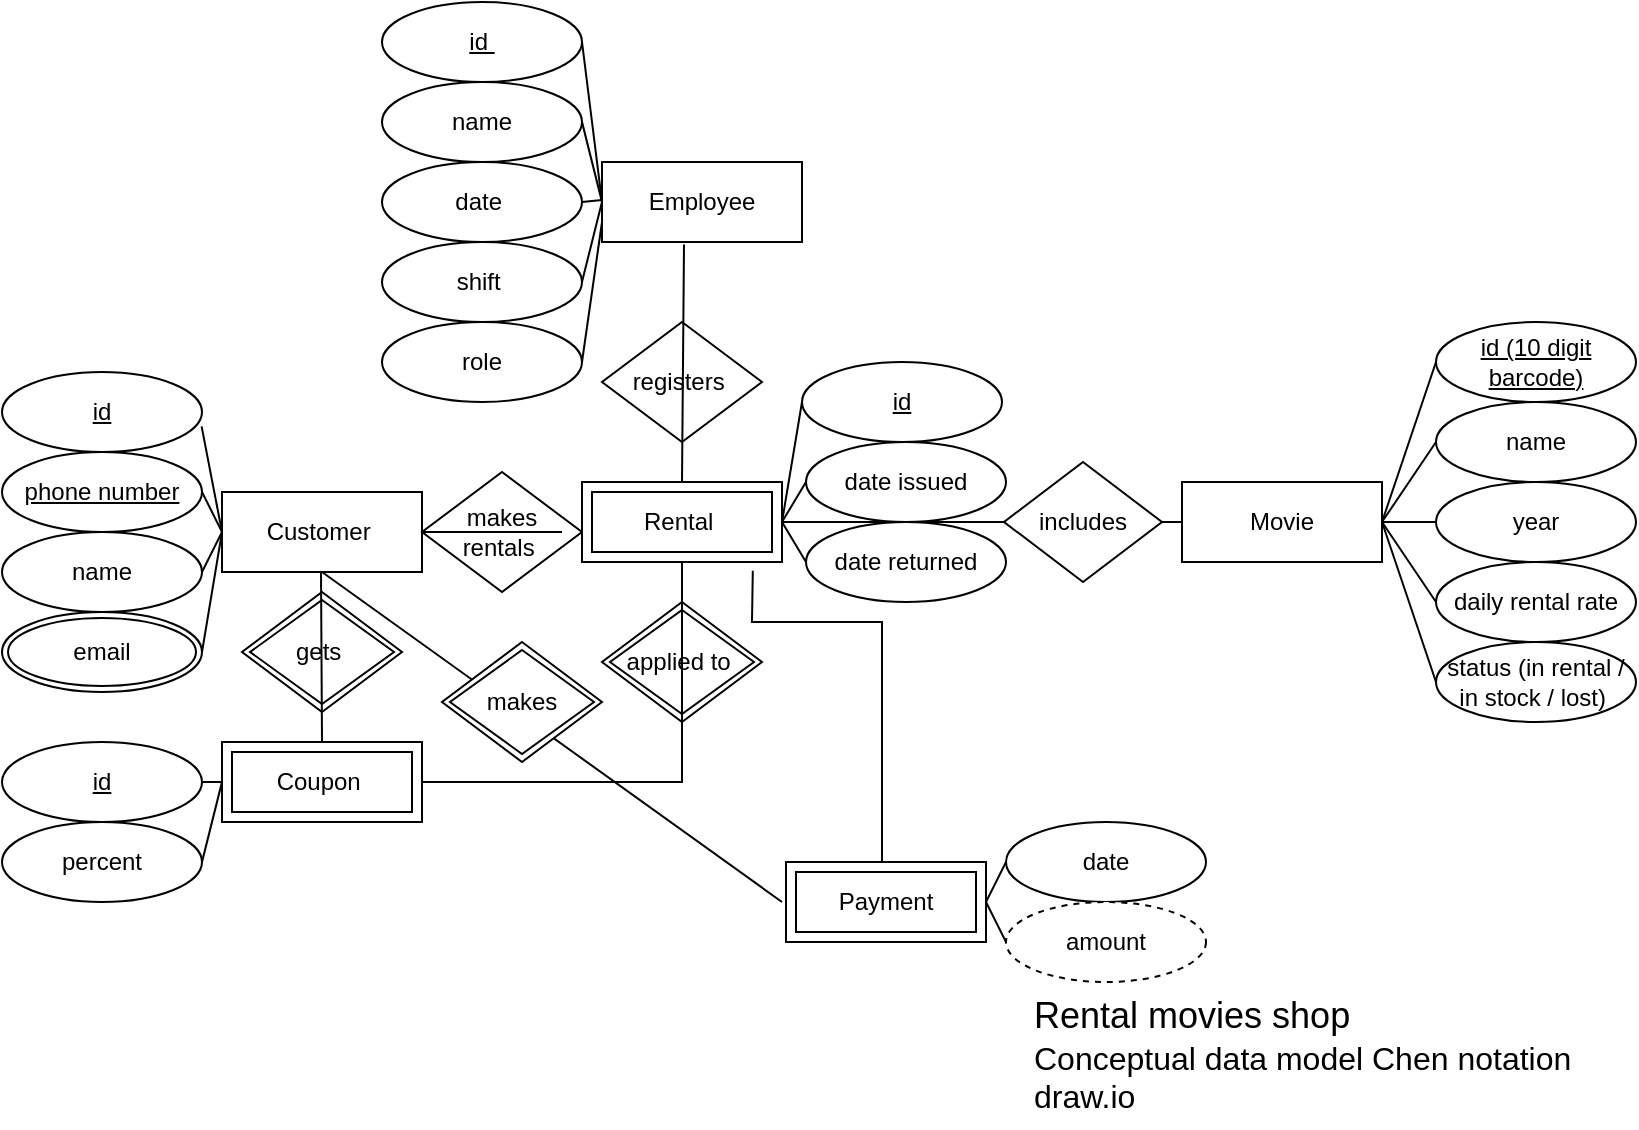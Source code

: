 <mxfile version="26.2.13">
  <diagram name="Page-1" id="b2G2cBfw3tKi4PA59Fiy">
    <mxGraphModel dx="1261" dy="535" grid="1" gridSize="10" guides="1" tooltips="1" connect="1" arrows="1" fold="1" page="1" pageScale="1" pageWidth="827" pageHeight="1169" math="0" shadow="0">
      <root>
        <mxCell id="0" />
        <mxCell id="1" parent="0" />
        <mxCell id="7OqduelqmPpx-q8XnIWb-1" value="Customer&amp;nbsp;" style="whiteSpace=wrap;html=1;align=center;" parent="1" vertex="1">
          <mxGeometry x="120" y="245" width="100" height="40" as="geometry" />
        </mxCell>
        <mxCell id="7OqduelqmPpx-q8XnIWb-2" value="Movie" style="whiteSpace=wrap;html=1;align=center;" parent="1" vertex="1">
          <mxGeometry x="600" y="240" width="100" height="40" as="geometry" />
        </mxCell>
        <mxCell id="7OqduelqmPpx-q8XnIWb-3" value="id" style="ellipse;whiteSpace=wrap;html=1;align=center;fontStyle=4;" parent="1" vertex="1">
          <mxGeometry x="10" y="185" width="100" height="40" as="geometry" />
        </mxCell>
        <mxCell id="7OqduelqmPpx-q8XnIWb-4" value="phone number" style="ellipse;whiteSpace=wrap;html=1;align=center;fontStyle=4;" parent="1" vertex="1">
          <mxGeometry x="10" y="225" width="100" height="40" as="geometry" />
        </mxCell>
        <mxCell id="7OqduelqmPpx-q8XnIWb-6" value="name" style="ellipse;whiteSpace=wrap;html=1;align=center;" parent="1" vertex="1">
          <mxGeometry x="10" y="265" width="100" height="40" as="geometry" />
        </mxCell>
        <mxCell id="7OqduelqmPpx-q8XnIWb-7" value="email" style="ellipse;shape=doubleEllipse;margin=3;whiteSpace=wrap;html=1;align=center;" parent="1" vertex="1">
          <mxGeometry x="10" y="305" width="100" height="40" as="geometry" />
        </mxCell>
        <mxCell id="7OqduelqmPpx-q8XnIWb-13" value="" style="endArrow=none;html=1;rounded=0;entryX=0;entryY=0.5;entryDx=0;entryDy=0;exitX=0.998;exitY=0.68;exitDx=0;exitDy=0;exitPerimeter=0;" parent="1" source="7OqduelqmPpx-q8XnIWb-3" edge="1">
          <mxGeometry relative="1" as="geometry">
            <mxPoint x="80" y="194.5" as="sourcePoint" />
            <mxPoint x="120" y="265" as="targetPoint" />
          </mxGeometry>
        </mxCell>
        <mxCell id="7OqduelqmPpx-q8XnIWb-14" value="" style="endArrow=none;html=1;rounded=0;exitX=1;exitY=0.5;exitDx=0;exitDy=0;" parent="1" source="7OqduelqmPpx-q8XnIWb-4" edge="1">
          <mxGeometry relative="1" as="geometry">
            <mxPoint x="90" y="204.5" as="sourcePoint" />
            <mxPoint x="120" y="265" as="targetPoint" />
          </mxGeometry>
        </mxCell>
        <mxCell id="7OqduelqmPpx-q8XnIWb-15" value="" style="endArrow=none;html=1;rounded=0;exitX=1;exitY=0.5;exitDx=0;exitDy=0;entryX=0;entryY=0.5;entryDx=0;entryDy=0;" parent="1" source="7OqduelqmPpx-q8XnIWb-6" edge="1">
          <mxGeometry relative="1" as="geometry">
            <mxPoint x="90" y="245" as="sourcePoint" />
            <mxPoint x="120" y="265" as="targetPoint" />
          </mxGeometry>
        </mxCell>
        <mxCell id="7OqduelqmPpx-q8XnIWb-16" value="" style="endArrow=none;html=1;rounded=0;entryX=0;entryY=0.5;entryDx=0;entryDy=0;exitX=1;exitY=0.5;exitDx=0;exitDy=0;" parent="1" source="7OqduelqmPpx-q8XnIWb-7" edge="1">
          <mxGeometry relative="1" as="geometry">
            <mxPoint x="90" y="204.5" as="sourcePoint" />
            <mxPoint x="120" y="265" as="targetPoint" />
            <Array as="points" />
          </mxGeometry>
        </mxCell>
        <mxCell id="7OqduelqmPpx-q8XnIWb-17" value="name" style="ellipse;whiteSpace=wrap;html=1;align=center;" parent="1" vertex="1">
          <mxGeometry x="727" y="200" width="100" height="40" as="geometry" />
        </mxCell>
        <mxCell id="7OqduelqmPpx-q8XnIWb-18" value="id (10 digit barcode)" style="ellipse;whiteSpace=wrap;html=1;align=center;fontStyle=4;" parent="1" vertex="1">
          <mxGeometry x="727" y="160" width="100" height="40" as="geometry" />
        </mxCell>
        <mxCell id="7OqduelqmPpx-q8XnIWb-19" value="year" style="ellipse;whiteSpace=wrap;html=1;align=center;" parent="1" vertex="1">
          <mxGeometry x="727" y="240" width="100" height="40" as="geometry" />
        </mxCell>
        <mxCell id="7OqduelqmPpx-q8XnIWb-20" value="status (in rental / in stock / lost)&amp;nbsp;" style="ellipse;whiteSpace=wrap;html=1;align=center;" parent="1" vertex="1">
          <mxGeometry x="727" y="320" width="100" height="40" as="geometry" />
        </mxCell>
        <mxCell id="7OqduelqmPpx-q8XnIWb-21" value="" style="endArrow=none;html=1;rounded=0;entryX=0;entryY=0.5;entryDx=0;entryDy=0;" parent="1" target="7OqduelqmPpx-q8XnIWb-18" edge="1">
          <mxGeometry relative="1" as="geometry">
            <mxPoint x="700" y="260" as="sourcePoint" />
            <mxPoint x="750" y="199.5" as="targetPoint" />
          </mxGeometry>
        </mxCell>
        <mxCell id="7OqduelqmPpx-q8XnIWb-23" value="" style="endArrow=none;html=1;rounded=0;entryX=0;entryY=0.5;entryDx=0;entryDy=0;" parent="1" target="7OqduelqmPpx-q8XnIWb-17" edge="1">
          <mxGeometry relative="1" as="geometry">
            <mxPoint x="700" y="260" as="sourcePoint" />
            <mxPoint x="860" y="260" as="targetPoint" />
          </mxGeometry>
        </mxCell>
        <mxCell id="7OqduelqmPpx-q8XnIWb-24" value="" style="endArrow=none;html=1;rounded=0;entryX=0;entryY=0.5;entryDx=0;entryDy=0;" parent="1" target="7OqduelqmPpx-q8XnIWb-20" edge="1">
          <mxGeometry relative="1" as="geometry">
            <mxPoint x="700" y="260" as="sourcePoint" />
            <mxPoint x="750" y="320" as="targetPoint" />
          </mxGeometry>
        </mxCell>
        <mxCell id="7OqduelqmPpx-q8XnIWb-25" value="" style="endArrow=none;html=1;rounded=0;entryX=0;entryY=0.5;entryDx=0;entryDy=0;" parent="1" target="7OqduelqmPpx-q8XnIWb-19" edge="1">
          <mxGeometry relative="1" as="geometry">
            <mxPoint x="700" y="260" as="sourcePoint" />
            <mxPoint x="860" y="260" as="targetPoint" />
          </mxGeometry>
        </mxCell>
        <mxCell id="7OqduelqmPpx-q8XnIWb-26" value="Coupon&amp;nbsp;" style="shape=ext;margin=3;double=1;whiteSpace=wrap;html=1;align=center;" parent="1" vertex="1">
          <mxGeometry x="120" y="370" width="100" height="40" as="geometry" />
        </mxCell>
        <mxCell id="7OqduelqmPpx-q8XnIWb-27" value="id" style="ellipse;whiteSpace=wrap;html=1;align=center;fontStyle=4;" parent="1" vertex="1">
          <mxGeometry x="10" y="370" width="100" height="40" as="geometry" />
        </mxCell>
        <mxCell id="7OqduelqmPpx-q8XnIWb-28" value="percent" style="ellipse;whiteSpace=wrap;html=1;align=center;" parent="1" vertex="1">
          <mxGeometry x="10" y="410" width="100" height="40" as="geometry" />
        </mxCell>
        <mxCell id="7OqduelqmPpx-q8XnIWb-29" value="" style="endArrow=none;html=1;rounded=0;entryX=1;entryY=0.5;entryDx=0;entryDy=0;exitX=0;exitY=0.5;exitDx=0;exitDy=0;" parent="1" source="7OqduelqmPpx-q8XnIWb-26" edge="1" target="7OqduelqmPpx-q8XnIWb-27">
          <mxGeometry relative="1" as="geometry">
            <mxPoint x="130" y="380" as="sourcePoint" />
            <mxPoint x="20" y="375" as="targetPoint" />
          </mxGeometry>
        </mxCell>
        <mxCell id="7OqduelqmPpx-q8XnIWb-30" value="" style="endArrow=none;html=1;rounded=0;entryX=1;entryY=0.5;entryDx=0;entryDy=0;exitX=0;exitY=0.5;exitDx=0;exitDy=0;" parent="1" source="7OqduelqmPpx-q8XnIWb-26" target="7OqduelqmPpx-q8XnIWb-28" edge="1">
          <mxGeometry relative="1" as="geometry">
            <mxPoint x="-100" y="390" as="sourcePoint" />
            <mxPoint x="100" y="340" as="targetPoint" />
          </mxGeometry>
        </mxCell>
        <mxCell id="7OqduelqmPpx-q8XnIWb-38" value="daily rental rate" style="ellipse;whiteSpace=wrap;html=1;align=center;" parent="1" vertex="1">
          <mxGeometry x="727" y="280" width="100" height="40" as="geometry" />
        </mxCell>
        <mxCell id="7OqduelqmPpx-q8XnIWb-44" value="id" style="ellipse;whiteSpace=wrap;html=1;align=center;fontStyle=4;" parent="1" vertex="1">
          <mxGeometry x="410" y="180" width="100" height="40" as="geometry" />
        </mxCell>
        <mxCell id="7OqduelqmPpx-q8XnIWb-45" value="date issued" style="ellipse;whiteSpace=wrap;html=1;align=center;" parent="1" vertex="1">
          <mxGeometry x="412" y="220" width="100" height="40" as="geometry" />
        </mxCell>
        <mxCell id="7OqduelqmPpx-q8XnIWb-46" value="date returned" style="ellipse;whiteSpace=wrap;html=1;align=center;" parent="1" vertex="1">
          <mxGeometry x="412" y="260" width="100" height="40" as="geometry" />
        </mxCell>
        <mxCell id="7OqduelqmPpx-q8XnIWb-53" value="" style="endArrow=none;html=1;rounded=0;entryX=0;entryY=0.5;entryDx=0;entryDy=0;exitX=1;exitY=0.5;exitDx=0;exitDy=0;" parent="1" source="7OqduelqmPpx-q8XnIWb-42" target="7OqduelqmPpx-q8XnIWb-44" edge="1">
          <mxGeometry relative="1" as="geometry">
            <mxPoint x="390" y="260" as="sourcePoint" />
            <mxPoint x="520" y="260" as="targetPoint" />
          </mxGeometry>
        </mxCell>
        <mxCell id="7OqduelqmPpx-q8XnIWb-56" value="" style="endArrow=none;html=1;rounded=0;exitX=1;exitY=0.5;exitDx=0;exitDy=0;entryX=0;entryY=0.5;entryDx=0;entryDy=0;" parent="1" source="7OqduelqmPpx-q8XnIWb-42" target="7OqduelqmPpx-q8XnIWb-45" edge="1">
          <mxGeometry relative="1" as="geometry">
            <mxPoint x="370" y="260" as="sourcePoint" />
            <mxPoint x="530" y="260" as="targetPoint" />
          </mxGeometry>
        </mxCell>
        <mxCell id="7OqduelqmPpx-q8XnIWb-57" value="" style="endArrow=none;html=1;rounded=0;exitX=1;exitY=0.5;exitDx=0;exitDy=0;entryX=0;entryY=0.5;entryDx=0;entryDy=0;" parent="1" source="7OqduelqmPpx-q8XnIWb-42" target="7OqduelqmPpx-q8XnIWb-46" edge="1">
          <mxGeometry relative="1" as="geometry">
            <mxPoint x="370" y="260" as="sourcePoint" />
            <mxPoint x="530" y="260" as="targetPoint" />
          </mxGeometry>
        </mxCell>
        <mxCell id="7OqduelqmPpx-q8XnIWb-67" value="makes rentals&amp;nbsp;" style="shape=rhombus;perimeter=rhombusPerimeter;whiteSpace=wrap;html=1;align=center;" parent="1" vertex="1">
          <mxGeometry x="220" y="235" width="80" height="60" as="geometry" />
        </mxCell>
        <mxCell id="7OqduelqmPpx-q8XnIWb-70" value="" style="endArrow=none;html=1;rounded=0;entryX=0;entryY=0.5;entryDx=0;entryDy=0;" parent="1" source="7OqduelqmPpx-q8XnIWb-74" target="7OqduelqmPpx-q8XnIWb-2" edge="1">
          <mxGeometry relative="1" as="geometry">
            <mxPoint x="314" y="259" as="sourcePoint" />
            <mxPoint x="474" y="259" as="targetPoint" />
          </mxGeometry>
        </mxCell>
        <mxCell id="7OqduelqmPpx-q8XnIWb-72" value="" style="endArrow=none;html=1;rounded=0;exitX=0;exitY=0.5;exitDx=0;exitDy=0;" parent="1" source="7OqduelqmPpx-q8XnIWb-67" edge="1">
          <mxGeometry relative="1" as="geometry">
            <mxPoint x="190" y="265" as="sourcePoint" />
            <mxPoint x="290" y="265" as="targetPoint" />
          </mxGeometry>
        </mxCell>
        <mxCell id="7OqduelqmPpx-q8XnIWb-75" value="" style="endArrow=none;html=1;rounded=0;entryX=0;entryY=0.5;entryDx=0;entryDy=0;" parent="1" source="7OqduelqmPpx-q8XnIWb-42" target="7OqduelqmPpx-q8XnIWb-74" edge="1">
          <mxGeometry relative="1" as="geometry">
            <mxPoint x="390" y="260" as="sourcePoint" />
            <mxPoint x="620" y="260" as="targetPoint" />
          </mxGeometry>
        </mxCell>
        <mxCell id="7OqduelqmPpx-q8XnIWb-74" value="includes" style="shape=rhombus;perimeter=rhombusPerimeter;whiteSpace=wrap;html=1;align=center;" parent="1" vertex="1">
          <mxGeometry x="511" y="230" width="79" height="60" as="geometry" />
        </mxCell>
        <mxCell id="7OqduelqmPpx-q8XnIWb-77" value="gets&amp;nbsp;" style="shape=rhombus;double=1;perimeter=rhombusPerimeter;whiteSpace=wrap;html=1;align=center;" parent="1" vertex="1">
          <mxGeometry x="130" y="295" width="80" height="60" as="geometry" />
        </mxCell>
        <mxCell id="7OqduelqmPpx-q8XnIWb-80" value="" style="endArrow=none;html=1;rounded=0;" parent="1" edge="1">
          <mxGeometry relative="1" as="geometry">
            <mxPoint x="169.5" y="285" as="sourcePoint" />
            <mxPoint x="170" y="370" as="targetPoint" />
          </mxGeometry>
        </mxCell>
        <mxCell id="7OqduelqmPpx-q8XnIWb-83" value="&lt;font face=&quot;Helvetica&quot; style=&quot;font-size: 18px;&quot;&gt;Rental movies shop&amp;nbsp;&lt;/font&gt;&lt;div&gt;&lt;font face=&quot;Helvetica&quot; size=&quot;3&quot;&gt;Conceptual data model&amp;nbsp;&lt;span style=&quot;background-color: rgb(255, 255, 255);&quot;&gt;Chen notation&lt;/span&gt;&lt;/font&gt;&lt;/div&gt;&lt;div&gt;&lt;font face=&quot;Helvetica&quot; size=&quot;3&quot;&gt;&lt;span style=&quot;background-color: rgb(255, 255, 255);&quot;&gt;draw.io&lt;/span&gt;&lt;/font&gt;&lt;/div&gt;" style="text;strokeColor=none;fillColor=none;spacingLeft=4;spacingRight=4;overflow=hidden;rotatable=0;points=[[0,0.5],[1,0.5]];portConstraint=eastwest;fontSize=12;whiteSpace=wrap;html=1;" parent="1" vertex="1">
          <mxGeometry x="520" y="490" width="300" height="70" as="geometry" />
        </mxCell>
        <mxCell id="MuXi6b6GsRCbb1i_XY5X-6" value="Employee" style="whiteSpace=wrap;html=1;align=center;" parent="1" vertex="1">
          <mxGeometry x="310" y="80" width="100" height="40" as="geometry" />
        </mxCell>
        <mxCell id="MuXi6b6GsRCbb1i_XY5X-9" value="registers&amp;nbsp;" style="shape=rhombus;perimeter=rhombusPerimeter;whiteSpace=wrap;html=1;align=center;" parent="1" vertex="1">
          <mxGeometry x="310" y="160" width="80" height="60" as="geometry" />
        </mxCell>
        <mxCell id="MuXi6b6GsRCbb1i_XY5X-14" value="" style="endArrow=none;html=1;rounded=0;entryX=0.5;entryY=0;entryDx=0;entryDy=0;exitX=0.41;exitY=1.03;exitDx=0;exitDy=0;exitPerimeter=0;" parent="1" source="MuXi6b6GsRCbb1i_XY5X-6" target="7OqduelqmPpx-q8XnIWb-42" edge="1">
          <mxGeometry relative="1" as="geometry">
            <mxPoint x="350" y="130" as="sourcePoint" />
            <mxPoint x="339.5" y="187.5" as="targetPoint" />
          </mxGeometry>
        </mxCell>
        <mxCell id="MuXi6b6GsRCbb1i_XY5X-16" value="id&amp;nbsp;" style="ellipse;whiteSpace=wrap;html=1;align=center;fontStyle=4;" parent="1" vertex="1">
          <mxGeometry x="200" width="100" height="40" as="geometry" />
        </mxCell>
        <mxCell id="MuXi6b6GsRCbb1i_XY5X-17" value="name" style="ellipse;whiteSpace=wrap;html=1;align=center;" parent="1" vertex="1">
          <mxGeometry x="200" y="40" width="100" height="40" as="geometry" />
        </mxCell>
        <mxCell id="MuXi6b6GsRCbb1i_XY5X-18" value="date&amp;nbsp;" style="ellipse;whiteSpace=wrap;html=1;align=center;" parent="1" vertex="1">
          <mxGeometry x="200" y="80" width="100" height="40" as="geometry" />
        </mxCell>
        <mxCell id="MuXi6b6GsRCbb1i_XY5X-19" value="shift&amp;nbsp;" style="ellipse;whiteSpace=wrap;html=1;align=center;" parent="1" vertex="1">
          <mxGeometry x="200" y="120" width="100" height="40" as="geometry" />
        </mxCell>
        <mxCell id="MuXi6b6GsRCbb1i_XY5X-24" value="" style="endArrow=none;html=1;rounded=0;exitX=1;exitY=0.5;exitDx=0;exitDy=0;" parent="1" source="MuXi6b6GsRCbb1i_XY5X-18" edge="1">
          <mxGeometry relative="1" as="geometry">
            <mxPoint x="150" y="99" as="sourcePoint" />
            <mxPoint x="310" y="99" as="targetPoint" />
          </mxGeometry>
        </mxCell>
        <mxCell id="MuXi6b6GsRCbb1i_XY5X-26" value="" style="endArrow=none;html=1;rounded=0;exitX=1;exitY=0.5;exitDx=0;exitDy=0;" parent="1" source="MuXi6b6GsRCbb1i_XY5X-19" edge="1">
          <mxGeometry relative="1" as="geometry">
            <mxPoint x="150" y="100" as="sourcePoint" />
            <mxPoint x="310" y="100" as="targetPoint" />
          </mxGeometry>
        </mxCell>
        <mxCell id="MuXi6b6GsRCbb1i_XY5X-28" value="" style="endArrow=none;html=1;rounded=0;exitX=1;exitY=0.5;exitDx=0;exitDy=0;" parent="1" edge="1" source="MuXi6b6GsRCbb1i_XY5X-17">
          <mxGeometry relative="1" as="geometry">
            <mxPoint x="300" y="80" as="sourcePoint" />
            <mxPoint x="310" y="100" as="targetPoint" />
          </mxGeometry>
        </mxCell>
        <mxCell id="MuXi6b6GsRCbb1i_XY5X-29" value="" style="endArrow=none;html=1;rounded=0;entryX=0;entryY=0.5;entryDx=0;entryDy=0;exitX=1;exitY=0.5;exitDx=0;exitDy=0;" parent="1" source="MuXi6b6GsRCbb1i_XY5X-16" target="MuXi6b6GsRCbb1i_XY5X-6" edge="1">
          <mxGeometry relative="1" as="geometry">
            <mxPoint x="290" y="50" as="sourcePoint" />
            <mxPoint x="440" y="34.5" as="targetPoint" />
          </mxGeometry>
        </mxCell>
        <mxCell id="MuXi6b6GsRCbb1i_XY5X-31" value="" style="endArrow=none;html=1;rounded=0;entryX=0;entryY=0.5;entryDx=0;entryDy=0;" parent="1" target="7OqduelqmPpx-q8XnIWb-42" edge="1">
          <mxGeometry relative="1" as="geometry">
            <mxPoint x="390" y="260" as="sourcePoint" />
            <mxPoint x="511" y="260" as="targetPoint" />
          </mxGeometry>
        </mxCell>
        <mxCell id="7OqduelqmPpx-q8XnIWb-42" value="Rental&amp;nbsp;" style="shape=ext;margin=3;double=1;whiteSpace=wrap;html=1;align=center;" parent="1" vertex="1">
          <mxGeometry x="300" y="240" width="100" height="40" as="geometry" />
        </mxCell>
        <mxCell id="eQLQSzjAtMzbYq9gAk9k-3" value="applied to&amp;nbsp;" style="shape=rhombus;double=1;perimeter=rhombusPerimeter;whiteSpace=wrap;html=1;align=center;" vertex="1" parent="1">
          <mxGeometry x="310" y="300" width="80" height="60" as="geometry" />
        </mxCell>
        <mxCell id="eQLQSzjAtMzbYq9gAk9k-10" value="" style="endArrow=none;html=1;rounded=0;exitX=1;exitY=0.5;exitDx=0;exitDy=0;entryX=0.5;entryY=1;entryDx=0;entryDy=0;" edge="1" parent="1" target="7OqduelqmPpx-q8XnIWb-42">
          <mxGeometry relative="1" as="geometry">
            <mxPoint x="220" y="390" as="sourcePoint" />
            <mxPoint x="470" y="390" as="targetPoint" />
            <Array as="points">
              <mxPoint x="350" y="390" />
            </Array>
          </mxGeometry>
        </mxCell>
        <mxCell id="eQLQSzjAtMzbYq9gAk9k-11" value="role" style="ellipse;whiteSpace=wrap;html=1;align=center;" vertex="1" parent="1">
          <mxGeometry x="200" y="160" width="100" height="40" as="geometry" />
        </mxCell>
        <mxCell id="eQLQSzjAtMzbYq9gAk9k-12" value="Payment" style="shape=ext;margin=3;double=1;whiteSpace=wrap;html=1;align=center;" vertex="1" parent="1">
          <mxGeometry x="402" y="430" width="100" height="40" as="geometry" />
        </mxCell>
        <mxCell id="eQLQSzjAtMzbYq9gAk9k-16" value="date" style="ellipse;whiteSpace=wrap;html=1;align=center;" vertex="1" parent="1">
          <mxGeometry x="512" y="410" width="100" height="40" as="geometry" />
        </mxCell>
        <mxCell id="eQLQSzjAtMzbYq9gAk9k-20" value="" style="endArrow=none;html=1;rounded=0;exitX=1;exitY=0.5;exitDx=0;exitDy=0;entryX=0;entryY=0.5;entryDx=0;entryDy=0;" edge="1" parent="1" source="eQLQSzjAtMzbYq9gAk9k-12">
          <mxGeometry relative="1" as="geometry">
            <mxPoint x="332" y="510" as="sourcePoint" />
            <mxPoint x="512" y="470" as="targetPoint" />
          </mxGeometry>
        </mxCell>
        <mxCell id="eQLQSzjAtMzbYq9gAk9k-21" value="" style="endArrow=none;html=1;rounded=0;exitX=1;exitY=0.5;exitDx=0;exitDy=0;entryX=0;entryY=0.5;entryDx=0;entryDy=0;" edge="1" parent="1" source="eQLQSzjAtMzbYq9gAk9k-12">
          <mxGeometry relative="1" as="geometry">
            <mxPoint x="412" y="510" as="sourcePoint" />
            <mxPoint x="512" y="430" as="targetPoint" />
          </mxGeometry>
        </mxCell>
        <mxCell id="eQLQSzjAtMzbYq9gAk9k-22" value="" style="endArrow=none;html=1;rounded=0;exitX=0.5;exitY=1;exitDx=0;exitDy=0;" edge="1" parent="1" source="7OqduelqmPpx-q8XnIWb-1">
          <mxGeometry relative="1" as="geometry">
            <mxPoint x="190" y="299" as="sourcePoint" />
            <mxPoint x="400" y="450" as="targetPoint" />
          </mxGeometry>
        </mxCell>
        <mxCell id="eQLQSzjAtMzbYq9gAk9k-23" value="makes" style="shape=rhombus;double=1;perimeter=rhombusPerimeter;whiteSpace=wrap;html=1;align=center;" vertex="1" parent="1">
          <mxGeometry x="230" y="320" width="80" height="60" as="geometry" />
        </mxCell>
        <mxCell id="eQLQSzjAtMzbYq9gAk9k-27" value="" style="endArrow=none;html=1;rounded=0;entryX=0.854;entryY=1.11;entryDx=0;entryDy=0;entryPerimeter=0;" edge="1" parent="1" target="7OqduelqmPpx-q8XnIWb-42">
          <mxGeometry relative="1" as="geometry">
            <mxPoint x="450" y="430" as="sourcePoint" />
            <mxPoint x="750" y="280" as="targetPoint" />
            <Array as="points">
              <mxPoint x="450" y="310" />
              <mxPoint x="385" y="310" />
            </Array>
          </mxGeometry>
        </mxCell>
        <mxCell id="eQLQSzjAtMzbYq9gAk9k-28" value="" style="endArrow=none;html=1;rounded=0;entryX=0;entryY=0.5;entryDx=0;entryDy=0;" edge="1" parent="1" target="7OqduelqmPpx-q8XnIWb-38">
          <mxGeometry relative="1" as="geometry">
            <mxPoint x="700" y="260" as="sourcePoint" />
            <mxPoint x="720" y="320" as="targetPoint" />
          </mxGeometry>
        </mxCell>
        <mxCell id="eQLQSzjAtMzbYq9gAk9k-29" value="" style="endArrow=none;html=1;rounded=0;exitX=1;exitY=0.5;exitDx=0;exitDy=0;entryX=0;entryY=0.75;entryDx=0;entryDy=0;" edge="1" parent="1" source="eQLQSzjAtMzbYq9gAk9k-11" target="MuXi6b6GsRCbb1i_XY5X-6">
          <mxGeometry relative="1" as="geometry">
            <mxPoint x="310" y="180" as="sourcePoint" />
            <mxPoint x="460" y="179" as="targetPoint" />
          </mxGeometry>
        </mxCell>
        <mxCell id="eQLQSzjAtMzbYq9gAk9k-30" value="amount" style="ellipse;whiteSpace=wrap;html=1;align=center;dashed=1;" vertex="1" parent="1">
          <mxGeometry x="512" y="450" width="100" height="40" as="geometry" />
        </mxCell>
      </root>
    </mxGraphModel>
  </diagram>
</mxfile>

